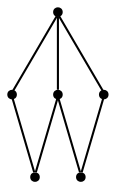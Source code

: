 graph {
  node [shape=point,comment="{\"directed\":false,\"doi\":\"10.1007/978-3-031-22203-0_15\",\"figure\":\"2 (1)\"}"]

  v0 [pos="511.21788385091037,1982.2828934928743"]
  v1 [pos="442.679886793342,1913.7447349084196"]
  v2 [pos="419.83248882896316,2073.6672321140913"]
  v3 [pos="396.9872051794729,1959.4378898274226"]
  v4 [pos="351.2924092507152,2005.132221117736"]
  v5 [pos="328.447093807016,1890.8986820469345"]

  v1 -- v0 [id="-2",pos="442.679886793342,1913.7447349084196 511.21788385091037,1982.2828934928743 511.21788385091037,1982.2828934928743 511.21788385091037,1982.2828934928743"]
  v5 -- v1 [id="-3",pos="328.447093807016,1890.8986820469345 442.679886793342,1913.7447349084196 442.679886793342,1913.7447349084196 442.679886793342,1913.7447349084196"]
  v5 -- v3 [id="-4",pos="328.447093807016,1890.8986820469345 396.9872051794729,1959.4378898274226 396.9872051794729,1959.4378898274226 396.9872051794729,1959.4378898274226"]
  v5 -- v4 [id="-6",pos="328.447093807016,1890.8986820469345 351.2924092507152,2005.132221117736 351.2924092507152,2005.132221117736 351.2924092507152,2005.132221117736"]
  v4 -- v2 [id="-7",pos="351.2924092507152,2005.132221117736 419.83248882896316,2073.6672321140913 419.83248882896316,2073.6672321140913 419.83248882896316,2073.6672321140913"]
  v3 -- v2 [id="-8",pos="396.9872051794729,1959.4378898274226 419.83248882896316,2073.6672321140913 419.83248882896316,2073.6672321140913 419.83248882896316,2073.6672321140913"]
  v3 -- v0 [id="-9",pos="396.9872051794729,1959.4378898274226 511.21788385091037,1982.2828934928743 511.21788385091037,1982.2828934928743 511.21788385091037,1982.2828934928743"]
}